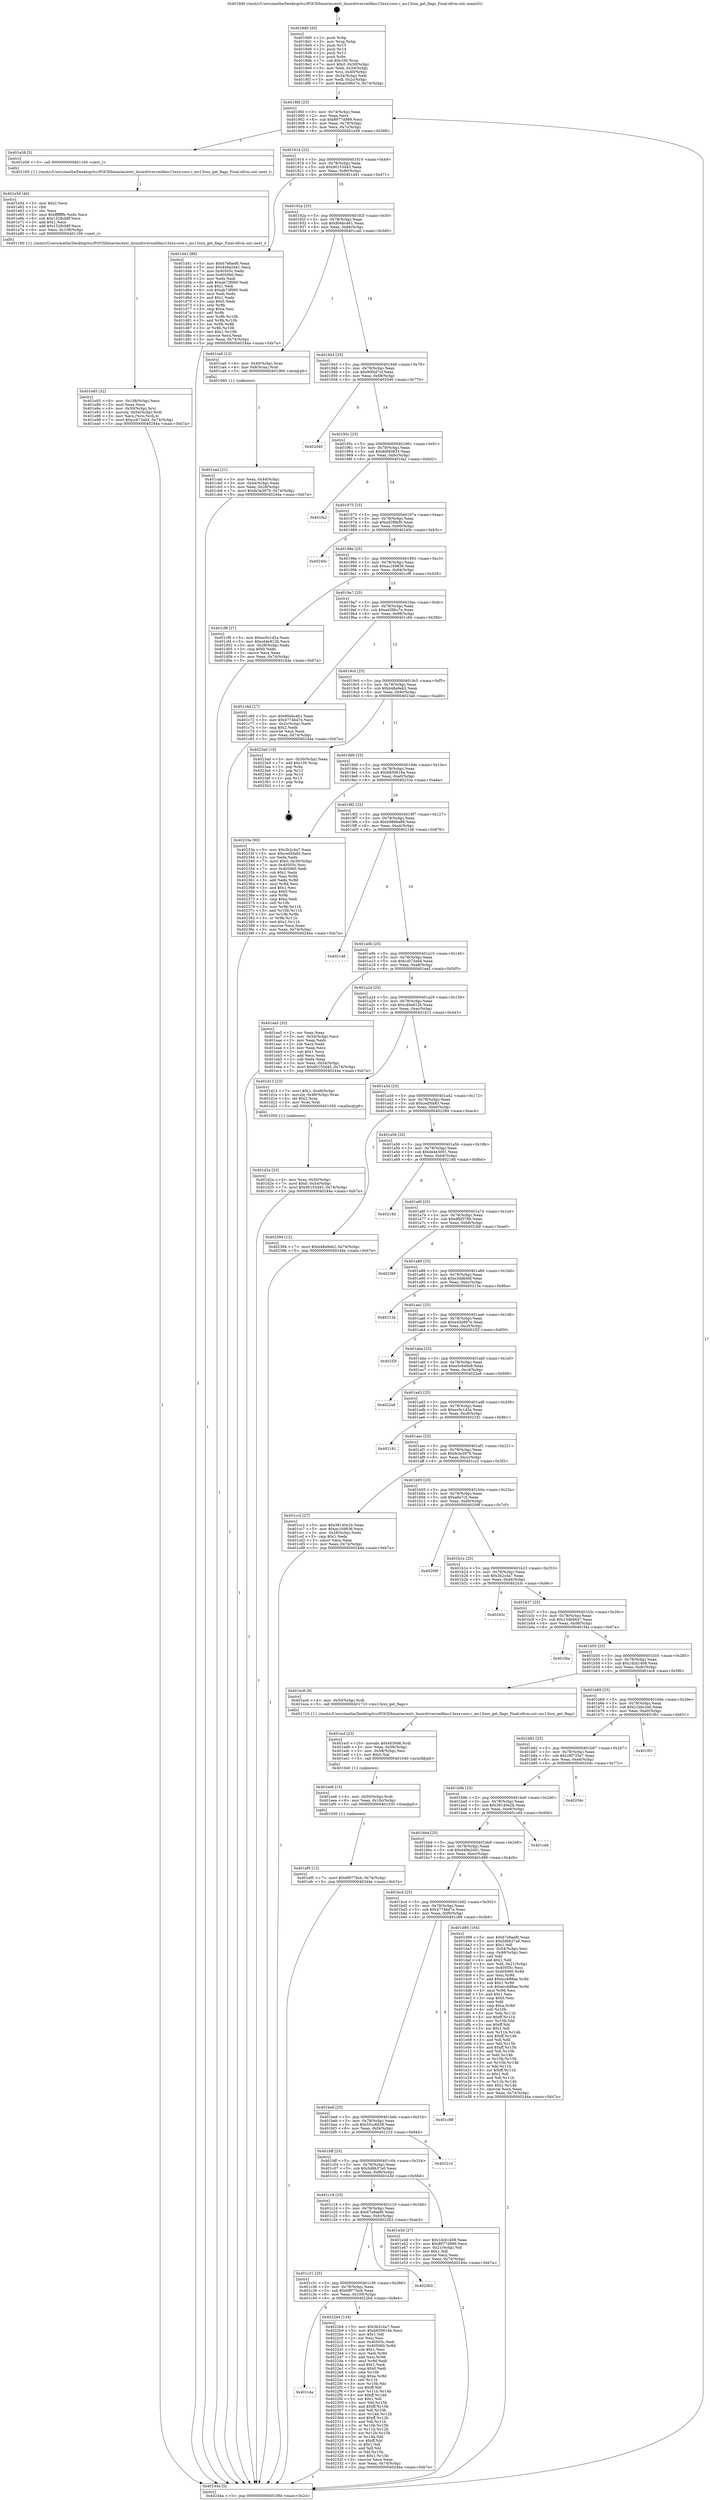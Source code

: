 digraph "0x4018d0" {
  label = "0x4018d0 (/mnt/c/Users/mathe/Desktop/tcc/POCII/binaries/extr_linuxdriversmfdmc13xxx-core.c_mc13xxx_get_flags_Final-ollvm.out::main(0))"
  labelloc = "t"
  node[shape=record]

  Entry [label="",width=0.3,height=0.3,shape=circle,fillcolor=black,style=filled]
  "0x4018fd" [label="{
     0x4018fd [23]\l
     | [instrs]\l
     &nbsp;&nbsp;0x4018fd \<+3\>: mov -0x74(%rbp),%eax\l
     &nbsp;&nbsp;0x401900 \<+2\>: mov %eax,%ecx\l
     &nbsp;&nbsp;0x401902 \<+6\>: sub $0x8977d989,%ecx\l
     &nbsp;&nbsp;0x401908 \<+3\>: mov %eax,-0x78(%rbp)\l
     &nbsp;&nbsp;0x40190b \<+3\>: mov %ecx,-0x7c(%rbp)\l
     &nbsp;&nbsp;0x40190e \<+6\>: je 0000000000401e58 \<main+0x588\>\l
  }"]
  "0x401e58" [label="{
     0x401e58 [5]\l
     | [instrs]\l
     &nbsp;&nbsp;0x401e58 \<+5\>: call 0000000000401160 \<next_i\>\l
     | [calls]\l
     &nbsp;&nbsp;0x401160 \{1\} (/mnt/c/Users/mathe/Desktop/tcc/POCII/binaries/extr_linuxdriversmfdmc13xxx-core.c_mc13xxx_get_flags_Final-ollvm.out::next_i)\l
  }"]
  "0x401914" [label="{
     0x401914 [22]\l
     | [instrs]\l
     &nbsp;&nbsp;0x401914 \<+5\>: jmp 0000000000401919 \<main+0x49\>\l
     &nbsp;&nbsp;0x401919 \<+3\>: mov -0x78(%rbp),%eax\l
     &nbsp;&nbsp;0x40191c \<+5\>: sub $0x90153d45,%eax\l
     &nbsp;&nbsp;0x401921 \<+3\>: mov %eax,-0x80(%rbp)\l
     &nbsp;&nbsp;0x401924 \<+6\>: je 0000000000401d41 \<main+0x471\>\l
  }"]
  Exit [label="",width=0.3,height=0.3,shape=circle,fillcolor=black,style=filled,peripheries=2]
  "0x401d41" [label="{
     0x401d41 [88]\l
     | [instrs]\l
     &nbsp;&nbsp;0x401d41 \<+5\>: mov $0x67e8aef0,%eax\l
     &nbsp;&nbsp;0x401d46 \<+5\>: mov $0x449a2d41,%ecx\l
     &nbsp;&nbsp;0x401d4b \<+7\>: mov 0x40505c,%edx\l
     &nbsp;&nbsp;0x401d52 \<+7\>: mov 0x405060,%esi\l
     &nbsp;&nbsp;0x401d59 \<+2\>: mov %edx,%edi\l
     &nbsp;&nbsp;0x401d5b \<+6\>: add $0xab73f060,%edi\l
     &nbsp;&nbsp;0x401d61 \<+3\>: sub $0x1,%edi\l
     &nbsp;&nbsp;0x401d64 \<+6\>: sub $0xab73f060,%edi\l
     &nbsp;&nbsp;0x401d6a \<+3\>: imul %edi,%edx\l
     &nbsp;&nbsp;0x401d6d \<+3\>: and $0x1,%edx\l
     &nbsp;&nbsp;0x401d70 \<+3\>: cmp $0x0,%edx\l
     &nbsp;&nbsp;0x401d73 \<+4\>: sete %r8b\l
     &nbsp;&nbsp;0x401d77 \<+3\>: cmp $0xa,%esi\l
     &nbsp;&nbsp;0x401d7a \<+4\>: setl %r9b\l
     &nbsp;&nbsp;0x401d7e \<+3\>: mov %r8b,%r10b\l
     &nbsp;&nbsp;0x401d81 \<+3\>: and %r9b,%r10b\l
     &nbsp;&nbsp;0x401d84 \<+3\>: xor %r9b,%r8b\l
     &nbsp;&nbsp;0x401d87 \<+3\>: or %r8b,%r10b\l
     &nbsp;&nbsp;0x401d8a \<+4\>: test $0x1,%r10b\l
     &nbsp;&nbsp;0x401d8e \<+3\>: cmovne %ecx,%eax\l
     &nbsp;&nbsp;0x401d91 \<+3\>: mov %eax,-0x74(%rbp)\l
     &nbsp;&nbsp;0x401d94 \<+5\>: jmp 000000000040244a \<main+0xb7a\>\l
  }"]
  "0x40192a" [label="{
     0x40192a [25]\l
     | [instrs]\l
     &nbsp;&nbsp;0x40192a \<+5\>: jmp 000000000040192f \<main+0x5f\>\l
     &nbsp;&nbsp;0x40192f \<+3\>: mov -0x78(%rbp),%eax\l
     &nbsp;&nbsp;0x401932 \<+5\>: sub $0x90ebc461,%eax\l
     &nbsp;&nbsp;0x401937 \<+6\>: mov %eax,-0x84(%rbp)\l
     &nbsp;&nbsp;0x40193d \<+6\>: je 0000000000401ca0 \<main+0x3d0\>\l
  }"]
  "0x401c4a" [label="{
     0x401c4a\l
  }", style=dashed]
  "0x401ca0" [label="{
     0x401ca0 [13]\l
     | [instrs]\l
     &nbsp;&nbsp;0x401ca0 \<+4\>: mov -0x40(%rbp),%rax\l
     &nbsp;&nbsp;0x401ca4 \<+4\>: mov 0x8(%rax),%rdi\l
     &nbsp;&nbsp;0x401ca8 \<+5\>: call 0000000000401060 \<atoi@plt\>\l
     | [calls]\l
     &nbsp;&nbsp;0x401060 \{1\} (unknown)\l
  }"]
  "0x401943" [label="{
     0x401943 [25]\l
     | [instrs]\l
     &nbsp;&nbsp;0x401943 \<+5\>: jmp 0000000000401948 \<main+0x78\>\l
     &nbsp;&nbsp;0x401948 \<+3\>: mov -0x78(%rbp),%eax\l
     &nbsp;&nbsp;0x40194b \<+5\>: sub $0x90f4d7cf,%eax\l
     &nbsp;&nbsp;0x401950 \<+6\>: mov %eax,-0x88(%rbp)\l
     &nbsp;&nbsp;0x401956 \<+6\>: je 0000000000402040 \<main+0x770\>\l
  }"]
  "0x4022b4" [label="{
     0x4022b4 [134]\l
     | [instrs]\l
     &nbsp;&nbsp;0x4022b4 \<+5\>: mov $0x3b2c4a7,%eax\l
     &nbsp;&nbsp;0x4022b9 \<+5\>: mov $0xb830618a,%ecx\l
     &nbsp;&nbsp;0x4022be \<+2\>: mov $0x1,%dl\l
     &nbsp;&nbsp;0x4022c0 \<+2\>: xor %esi,%esi\l
     &nbsp;&nbsp;0x4022c2 \<+7\>: mov 0x40505c,%edi\l
     &nbsp;&nbsp;0x4022c9 \<+8\>: mov 0x405060,%r8d\l
     &nbsp;&nbsp;0x4022d1 \<+3\>: sub $0x1,%esi\l
     &nbsp;&nbsp;0x4022d4 \<+3\>: mov %edi,%r9d\l
     &nbsp;&nbsp;0x4022d7 \<+3\>: add %esi,%r9d\l
     &nbsp;&nbsp;0x4022da \<+4\>: imul %r9d,%edi\l
     &nbsp;&nbsp;0x4022de \<+3\>: and $0x1,%edi\l
     &nbsp;&nbsp;0x4022e1 \<+3\>: cmp $0x0,%edi\l
     &nbsp;&nbsp;0x4022e4 \<+4\>: sete %r10b\l
     &nbsp;&nbsp;0x4022e8 \<+4\>: cmp $0xa,%r8d\l
     &nbsp;&nbsp;0x4022ec \<+4\>: setl %r11b\l
     &nbsp;&nbsp;0x4022f0 \<+3\>: mov %r10b,%bl\l
     &nbsp;&nbsp;0x4022f3 \<+3\>: xor $0xff,%bl\l
     &nbsp;&nbsp;0x4022f6 \<+3\>: mov %r11b,%r14b\l
     &nbsp;&nbsp;0x4022f9 \<+4\>: xor $0xff,%r14b\l
     &nbsp;&nbsp;0x4022fd \<+3\>: xor $0x1,%dl\l
     &nbsp;&nbsp;0x402300 \<+3\>: mov %bl,%r15b\l
     &nbsp;&nbsp;0x402303 \<+4\>: and $0xff,%r15b\l
     &nbsp;&nbsp;0x402307 \<+3\>: and %dl,%r10b\l
     &nbsp;&nbsp;0x40230a \<+3\>: mov %r14b,%r12b\l
     &nbsp;&nbsp;0x40230d \<+4\>: and $0xff,%r12b\l
     &nbsp;&nbsp;0x402311 \<+3\>: and %dl,%r11b\l
     &nbsp;&nbsp;0x402314 \<+3\>: or %r10b,%r15b\l
     &nbsp;&nbsp;0x402317 \<+3\>: or %r11b,%r12b\l
     &nbsp;&nbsp;0x40231a \<+3\>: xor %r12b,%r15b\l
     &nbsp;&nbsp;0x40231d \<+3\>: or %r14b,%bl\l
     &nbsp;&nbsp;0x402320 \<+3\>: xor $0xff,%bl\l
     &nbsp;&nbsp;0x402323 \<+3\>: or $0x1,%dl\l
     &nbsp;&nbsp;0x402326 \<+2\>: and %dl,%bl\l
     &nbsp;&nbsp;0x402328 \<+3\>: or %bl,%r15b\l
     &nbsp;&nbsp;0x40232b \<+4\>: test $0x1,%r15b\l
     &nbsp;&nbsp;0x40232f \<+3\>: cmovne %ecx,%eax\l
     &nbsp;&nbsp;0x402332 \<+3\>: mov %eax,-0x74(%rbp)\l
     &nbsp;&nbsp;0x402335 \<+5\>: jmp 000000000040244a \<main+0xb7a\>\l
  }"]
  "0x402040" [label="{
     0x402040\l
  }", style=dashed]
  "0x40195c" [label="{
     0x40195c [25]\l
     | [instrs]\l
     &nbsp;&nbsp;0x40195c \<+5\>: jmp 0000000000401961 \<main+0x91\>\l
     &nbsp;&nbsp;0x401961 \<+3\>: mov -0x78(%rbp),%eax\l
     &nbsp;&nbsp;0x401964 \<+5\>: sub $0x94f40835,%eax\l
     &nbsp;&nbsp;0x401969 \<+6\>: mov %eax,-0x8c(%rbp)\l
     &nbsp;&nbsp;0x40196f \<+6\>: je 0000000000401fa2 \<main+0x6d2\>\l
  }"]
  "0x401c31" [label="{
     0x401c31 [25]\l
     | [instrs]\l
     &nbsp;&nbsp;0x401c31 \<+5\>: jmp 0000000000401c36 \<main+0x366\>\l
     &nbsp;&nbsp;0x401c36 \<+3\>: mov -0x78(%rbp),%eax\l
     &nbsp;&nbsp;0x401c39 \<+5\>: sub $0x6f977bcb,%eax\l
     &nbsp;&nbsp;0x401c3e \<+6\>: mov %eax,-0x100(%rbp)\l
     &nbsp;&nbsp;0x401c44 \<+6\>: je 00000000004022b4 \<main+0x9e4\>\l
  }"]
  "0x401fa2" [label="{
     0x401fa2\l
  }", style=dashed]
  "0x401975" [label="{
     0x401975 [25]\l
     | [instrs]\l
     &nbsp;&nbsp;0x401975 \<+5\>: jmp 000000000040197a \<main+0xaa\>\l
     &nbsp;&nbsp;0x40197a \<+3\>: mov -0x78(%rbp),%eax\l
     &nbsp;&nbsp;0x40197d \<+5\>: sub $0xa92f9bf0,%eax\l
     &nbsp;&nbsp;0x401982 \<+6\>: mov %eax,-0x90(%rbp)\l
     &nbsp;&nbsp;0x401988 \<+6\>: je 000000000040240c \<main+0xb3c\>\l
  }"]
  "0x4023b3" [label="{
     0x4023b3\l
  }", style=dashed]
  "0x40240c" [label="{
     0x40240c\l
  }", style=dashed]
  "0x40198e" [label="{
     0x40198e [25]\l
     | [instrs]\l
     &nbsp;&nbsp;0x40198e \<+5\>: jmp 0000000000401993 \<main+0xc3\>\l
     &nbsp;&nbsp;0x401993 \<+3\>: mov -0x78(%rbp),%eax\l
     &nbsp;&nbsp;0x401996 \<+5\>: sub $0xac169836,%eax\l
     &nbsp;&nbsp;0x40199b \<+6\>: mov %eax,-0x94(%rbp)\l
     &nbsp;&nbsp;0x4019a1 \<+6\>: je 0000000000401cf8 \<main+0x428\>\l
  }"]
  "0x401ef5" [label="{
     0x401ef5 [12]\l
     | [instrs]\l
     &nbsp;&nbsp;0x401ef5 \<+7\>: movl $0x6f977bcb,-0x74(%rbp)\l
     &nbsp;&nbsp;0x401efc \<+5\>: jmp 000000000040244a \<main+0xb7a\>\l
  }"]
  "0x401cf8" [label="{
     0x401cf8 [27]\l
     | [instrs]\l
     &nbsp;&nbsp;0x401cf8 \<+5\>: mov $0xec0c1d2a,%eax\l
     &nbsp;&nbsp;0x401cfd \<+5\>: mov $0xcd4e812b,%ecx\l
     &nbsp;&nbsp;0x401d02 \<+3\>: mov -0x28(%rbp),%edx\l
     &nbsp;&nbsp;0x401d05 \<+3\>: cmp $0x0,%edx\l
     &nbsp;&nbsp;0x401d08 \<+3\>: cmove %ecx,%eax\l
     &nbsp;&nbsp;0x401d0b \<+3\>: mov %eax,-0x74(%rbp)\l
     &nbsp;&nbsp;0x401d0e \<+5\>: jmp 000000000040244a \<main+0xb7a\>\l
  }"]
  "0x4019a7" [label="{
     0x4019a7 [25]\l
     | [instrs]\l
     &nbsp;&nbsp;0x4019a7 \<+5\>: jmp 00000000004019ac \<main+0xdc\>\l
     &nbsp;&nbsp;0x4019ac \<+3\>: mov -0x78(%rbp),%eax\l
     &nbsp;&nbsp;0x4019af \<+5\>: sub $0xad38bc7e,%eax\l
     &nbsp;&nbsp;0x4019b4 \<+6\>: mov %eax,-0x98(%rbp)\l
     &nbsp;&nbsp;0x4019ba \<+6\>: je 0000000000401c6d \<main+0x39d\>\l
  }"]
  "0x401ee6" [label="{
     0x401ee6 [15]\l
     | [instrs]\l
     &nbsp;&nbsp;0x401ee6 \<+4\>: mov -0x50(%rbp),%rdi\l
     &nbsp;&nbsp;0x401eea \<+6\>: mov %eax,-0x10c(%rbp)\l
     &nbsp;&nbsp;0x401ef0 \<+5\>: call 0000000000401030 \<free@plt\>\l
     | [calls]\l
     &nbsp;&nbsp;0x401030 \{1\} (unknown)\l
  }"]
  "0x401c6d" [label="{
     0x401c6d [27]\l
     | [instrs]\l
     &nbsp;&nbsp;0x401c6d \<+5\>: mov $0x90ebc461,%eax\l
     &nbsp;&nbsp;0x401c72 \<+5\>: mov $0x4774bd7e,%ecx\l
     &nbsp;&nbsp;0x401c77 \<+3\>: mov -0x2c(%rbp),%edx\l
     &nbsp;&nbsp;0x401c7a \<+3\>: cmp $0x2,%edx\l
     &nbsp;&nbsp;0x401c7d \<+3\>: cmovne %ecx,%eax\l
     &nbsp;&nbsp;0x401c80 \<+3\>: mov %eax,-0x74(%rbp)\l
     &nbsp;&nbsp;0x401c83 \<+5\>: jmp 000000000040244a \<main+0xb7a\>\l
  }"]
  "0x4019c0" [label="{
     0x4019c0 [25]\l
     | [instrs]\l
     &nbsp;&nbsp;0x4019c0 \<+5\>: jmp 00000000004019c5 \<main+0xf5\>\l
     &nbsp;&nbsp;0x4019c5 \<+3\>: mov -0x78(%rbp),%eax\l
     &nbsp;&nbsp;0x4019c8 \<+5\>: sub $0xb48a9eb2,%eax\l
     &nbsp;&nbsp;0x4019cd \<+6\>: mov %eax,-0x9c(%rbp)\l
     &nbsp;&nbsp;0x4019d3 \<+6\>: je 00000000004023a0 \<main+0xad0\>\l
  }"]
  "0x40244a" [label="{
     0x40244a [5]\l
     | [instrs]\l
     &nbsp;&nbsp;0x40244a \<+5\>: jmp 00000000004018fd \<main+0x2d\>\l
  }"]
  "0x4018d0" [label="{
     0x4018d0 [45]\l
     | [instrs]\l
     &nbsp;&nbsp;0x4018d0 \<+1\>: push %rbp\l
     &nbsp;&nbsp;0x4018d1 \<+3\>: mov %rsp,%rbp\l
     &nbsp;&nbsp;0x4018d4 \<+2\>: push %r15\l
     &nbsp;&nbsp;0x4018d6 \<+2\>: push %r14\l
     &nbsp;&nbsp;0x4018d8 \<+2\>: push %r12\l
     &nbsp;&nbsp;0x4018da \<+1\>: push %rbx\l
     &nbsp;&nbsp;0x4018db \<+7\>: sub $0x100,%rsp\l
     &nbsp;&nbsp;0x4018e2 \<+7\>: movl $0x0,-0x30(%rbp)\l
     &nbsp;&nbsp;0x4018e9 \<+3\>: mov %edi,-0x34(%rbp)\l
     &nbsp;&nbsp;0x4018ec \<+4\>: mov %rsi,-0x40(%rbp)\l
     &nbsp;&nbsp;0x4018f0 \<+3\>: mov -0x34(%rbp),%edi\l
     &nbsp;&nbsp;0x4018f3 \<+3\>: mov %edi,-0x2c(%rbp)\l
     &nbsp;&nbsp;0x4018f6 \<+7\>: movl $0xad38bc7e,-0x74(%rbp)\l
  }"]
  "0x401cad" [label="{
     0x401cad [21]\l
     | [instrs]\l
     &nbsp;&nbsp;0x401cad \<+3\>: mov %eax,-0x44(%rbp)\l
     &nbsp;&nbsp;0x401cb0 \<+3\>: mov -0x44(%rbp),%eax\l
     &nbsp;&nbsp;0x401cb3 \<+3\>: mov %eax,-0x28(%rbp)\l
     &nbsp;&nbsp;0x401cb6 \<+7\>: movl $0xfe3a3979,-0x74(%rbp)\l
     &nbsp;&nbsp;0x401cbd \<+5\>: jmp 000000000040244a \<main+0xb7a\>\l
  }"]
  "0x401ecf" [label="{
     0x401ecf [23]\l
     | [instrs]\l
     &nbsp;&nbsp;0x401ecf \<+10\>: movabs $0x4030d6,%rdi\l
     &nbsp;&nbsp;0x401ed9 \<+3\>: mov %eax,-0x58(%rbp)\l
     &nbsp;&nbsp;0x401edc \<+3\>: mov -0x58(%rbp),%esi\l
     &nbsp;&nbsp;0x401edf \<+2\>: mov $0x0,%al\l
     &nbsp;&nbsp;0x401ee1 \<+5\>: call 0000000000401040 \<printf@plt\>\l
     | [calls]\l
     &nbsp;&nbsp;0x401040 \{1\} (unknown)\l
  }"]
  "0x4023a0" [label="{
     0x4023a0 [19]\l
     | [instrs]\l
     &nbsp;&nbsp;0x4023a0 \<+3\>: mov -0x30(%rbp),%eax\l
     &nbsp;&nbsp;0x4023a3 \<+7\>: add $0x100,%rsp\l
     &nbsp;&nbsp;0x4023aa \<+1\>: pop %rbx\l
     &nbsp;&nbsp;0x4023ab \<+2\>: pop %r12\l
     &nbsp;&nbsp;0x4023ad \<+2\>: pop %r14\l
     &nbsp;&nbsp;0x4023af \<+2\>: pop %r15\l
     &nbsp;&nbsp;0x4023b1 \<+1\>: pop %rbp\l
     &nbsp;&nbsp;0x4023b2 \<+1\>: ret\l
  }"]
  "0x4019d9" [label="{
     0x4019d9 [25]\l
     | [instrs]\l
     &nbsp;&nbsp;0x4019d9 \<+5\>: jmp 00000000004019de \<main+0x10e\>\l
     &nbsp;&nbsp;0x4019de \<+3\>: mov -0x78(%rbp),%eax\l
     &nbsp;&nbsp;0x4019e1 \<+5\>: sub $0xb830618a,%eax\l
     &nbsp;&nbsp;0x4019e6 \<+6\>: mov %eax,-0xa0(%rbp)\l
     &nbsp;&nbsp;0x4019ec \<+6\>: je 000000000040233a \<main+0xa6a\>\l
  }"]
  "0x401e85" [label="{
     0x401e85 [32]\l
     | [instrs]\l
     &nbsp;&nbsp;0x401e85 \<+6\>: mov -0x108(%rbp),%ecx\l
     &nbsp;&nbsp;0x401e8b \<+3\>: imul %eax,%ecx\l
     &nbsp;&nbsp;0x401e8e \<+4\>: mov -0x50(%rbp),%rsi\l
     &nbsp;&nbsp;0x401e92 \<+4\>: movslq -0x54(%rbp),%rdi\l
     &nbsp;&nbsp;0x401e96 \<+3\>: mov %ecx,(%rsi,%rdi,4)\l
     &nbsp;&nbsp;0x401e99 \<+7\>: movl $0xccb73a64,-0x74(%rbp)\l
     &nbsp;&nbsp;0x401ea0 \<+5\>: jmp 000000000040244a \<main+0xb7a\>\l
  }"]
  "0x40233a" [label="{
     0x40233a [90]\l
     | [instrs]\l
     &nbsp;&nbsp;0x40233a \<+5\>: mov $0x3b2c4a7,%eax\l
     &nbsp;&nbsp;0x40233f \<+5\>: mov $0xced5fa83,%ecx\l
     &nbsp;&nbsp;0x402344 \<+2\>: xor %edx,%edx\l
     &nbsp;&nbsp;0x402346 \<+7\>: movl $0x0,-0x30(%rbp)\l
     &nbsp;&nbsp;0x40234d \<+7\>: mov 0x40505c,%esi\l
     &nbsp;&nbsp;0x402354 \<+7\>: mov 0x405060,%edi\l
     &nbsp;&nbsp;0x40235b \<+3\>: sub $0x1,%edx\l
     &nbsp;&nbsp;0x40235e \<+3\>: mov %esi,%r8d\l
     &nbsp;&nbsp;0x402361 \<+3\>: add %edx,%r8d\l
     &nbsp;&nbsp;0x402364 \<+4\>: imul %r8d,%esi\l
     &nbsp;&nbsp;0x402368 \<+3\>: and $0x1,%esi\l
     &nbsp;&nbsp;0x40236b \<+3\>: cmp $0x0,%esi\l
     &nbsp;&nbsp;0x40236e \<+4\>: sete %r9b\l
     &nbsp;&nbsp;0x402372 \<+3\>: cmp $0xa,%edi\l
     &nbsp;&nbsp;0x402375 \<+4\>: setl %r10b\l
     &nbsp;&nbsp;0x402379 \<+3\>: mov %r9b,%r11b\l
     &nbsp;&nbsp;0x40237c \<+3\>: and %r10b,%r11b\l
     &nbsp;&nbsp;0x40237f \<+3\>: xor %r10b,%r9b\l
     &nbsp;&nbsp;0x402382 \<+3\>: or %r9b,%r11b\l
     &nbsp;&nbsp;0x402385 \<+4\>: test $0x1,%r11b\l
     &nbsp;&nbsp;0x402389 \<+3\>: cmovne %ecx,%eax\l
     &nbsp;&nbsp;0x40238c \<+3\>: mov %eax,-0x74(%rbp)\l
     &nbsp;&nbsp;0x40238f \<+5\>: jmp 000000000040244a \<main+0xb7a\>\l
  }"]
  "0x4019f2" [label="{
     0x4019f2 [25]\l
     | [instrs]\l
     &nbsp;&nbsp;0x4019f2 \<+5\>: jmp 00000000004019f7 \<main+0x127\>\l
     &nbsp;&nbsp;0x4019f7 \<+3\>: mov -0x78(%rbp),%eax\l
     &nbsp;&nbsp;0x4019fa \<+5\>: sub $0xb9866a89,%eax\l
     &nbsp;&nbsp;0x4019ff \<+6\>: mov %eax,-0xa4(%rbp)\l
     &nbsp;&nbsp;0x401a05 \<+6\>: je 0000000000402146 \<main+0x876\>\l
  }"]
  "0x401e5d" [label="{
     0x401e5d [40]\l
     | [instrs]\l
     &nbsp;&nbsp;0x401e5d \<+5\>: mov $0x2,%ecx\l
     &nbsp;&nbsp;0x401e62 \<+1\>: cltd\l
     &nbsp;&nbsp;0x401e63 \<+2\>: idiv %ecx\l
     &nbsp;&nbsp;0x401e65 \<+6\>: imul $0xfffffffe,%edx,%ecx\l
     &nbsp;&nbsp;0x401e6b \<+6\>: sub $0x1528cb8f,%ecx\l
     &nbsp;&nbsp;0x401e71 \<+3\>: add $0x1,%ecx\l
     &nbsp;&nbsp;0x401e74 \<+6\>: add $0x1528cb8f,%ecx\l
     &nbsp;&nbsp;0x401e7a \<+6\>: mov %ecx,-0x108(%rbp)\l
     &nbsp;&nbsp;0x401e80 \<+5\>: call 0000000000401160 \<next_i\>\l
     | [calls]\l
     &nbsp;&nbsp;0x401160 \{1\} (/mnt/c/Users/mathe/Desktop/tcc/POCII/binaries/extr_linuxdriversmfdmc13xxx-core.c_mc13xxx_get_flags_Final-ollvm.out::next_i)\l
  }"]
  "0x402146" [label="{
     0x402146\l
  }", style=dashed]
  "0x401a0b" [label="{
     0x401a0b [25]\l
     | [instrs]\l
     &nbsp;&nbsp;0x401a0b \<+5\>: jmp 0000000000401a10 \<main+0x140\>\l
     &nbsp;&nbsp;0x401a10 \<+3\>: mov -0x78(%rbp),%eax\l
     &nbsp;&nbsp;0x401a13 \<+5\>: sub $0xccb73a64,%eax\l
     &nbsp;&nbsp;0x401a18 \<+6\>: mov %eax,-0xa8(%rbp)\l
     &nbsp;&nbsp;0x401a1e \<+6\>: je 0000000000401ea5 \<main+0x5d5\>\l
  }"]
  "0x401c18" [label="{
     0x401c18 [25]\l
     | [instrs]\l
     &nbsp;&nbsp;0x401c18 \<+5\>: jmp 0000000000401c1d \<main+0x34d\>\l
     &nbsp;&nbsp;0x401c1d \<+3\>: mov -0x78(%rbp),%eax\l
     &nbsp;&nbsp;0x401c20 \<+5\>: sub $0x67e8aef0,%eax\l
     &nbsp;&nbsp;0x401c25 \<+6\>: mov %eax,-0xfc(%rbp)\l
     &nbsp;&nbsp;0x401c2b \<+6\>: je 00000000004023b3 \<main+0xae3\>\l
  }"]
  "0x401ea5" [label="{
     0x401ea5 [33]\l
     | [instrs]\l
     &nbsp;&nbsp;0x401ea5 \<+2\>: xor %eax,%eax\l
     &nbsp;&nbsp;0x401ea7 \<+3\>: mov -0x54(%rbp),%ecx\l
     &nbsp;&nbsp;0x401eaa \<+2\>: mov %eax,%edx\l
     &nbsp;&nbsp;0x401eac \<+2\>: sub %ecx,%edx\l
     &nbsp;&nbsp;0x401eae \<+2\>: mov %eax,%ecx\l
     &nbsp;&nbsp;0x401eb0 \<+3\>: sub $0x1,%ecx\l
     &nbsp;&nbsp;0x401eb3 \<+2\>: add %ecx,%edx\l
     &nbsp;&nbsp;0x401eb5 \<+2\>: sub %edx,%eax\l
     &nbsp;&nbsp;0x401eb7 \<+3\>: mov %eax,-0x54(%rbp)\l
     &nbsp;&nbsp;0x401eba \<+7\>: movl $0x90153d45,-0x74(%rbp)\l
     &nbsp;&nbsp;0x401ec1 \<+5\>: jmp 000000000040244a \<main+0xb7a\>\l
  }"]
  "0x401a24" [label="{
     0x401a24 [25]\l
     | [instrs]\l
     &nbsp;&nbsp;0x401a24 \<+5\>: jmp 0000000000401a29 \<main+0x159\>\l
     &nbsp;&nbsp;0x401a29 \<+3\>: mov -0x78(%rbp),%eax\l
     &nbsp;&nbsp;0x401a2c \<+5\>: sub $0xcd4e812b,%eax\l
     &nbsp;&nbsp;0x401a31 \<+6\>: mov %eax,-0xac(%rbp)\l
     &nbsp;&nbsp;0x401a37 \<+6\>: je 0000000000401d13 \<main+0x443\>\l
  }"]
  "0x401e3d" [label="{
     0x401e3d [27]\l
     | [instrs]\l
     &nbsp;&nbsp;0x401e3d \<+5\>: mov $0x1dcb1408,%eax\l
     &nbsp;&nbsp;0x401e42 \<+5\>: mov $0x8977d989,%ecx\l
     &nbsp;&nbsp;0x401e47 \<+3\>: mov -0x21(%rbp),%dl\l
     &nbsp;&nbsp;0x401e4a \<+3\>: test $0x1,%dl\l
     &nbsp;&nbsp;0x401e4d \<+3\>: cmovne %ecx,%eax\l
     &nbsp;&nbsp;0x401e50 \<+3\>: mov %eax,-0x74(%rbp)\l
     &nbsp;&nbsp;0x401e53 \<+5\>: jmp 000000000040244a \<main+0xb7a\>\l
  }"]
  "0x401d13" [label="{
     0x401d13 [23]\l
     | [instrs]\l
     &nbsp;&nbsp;0x401d13 \<+7\>: movl $0x1,-0x48(%rbp)\l
     &nbsp;&nbsp;0x401d1a \<+4\>: movslq -0x48(%rbp),%rax\l
     &nbsp;&nbsp;0x401d1e \<+4\>: shl $0x2,%rax\l
     &nbsp;&nbsp;0x401d22 \<+3\>: mov %rax,%rdi\l
     &nbsp;&nbsp;0x401d25 \<+5\>: call 0000000000401050 \<malloc@plt\>\l
     | [calls]\l
     &nbsp;&nbsp;0x401050 \{1\} (unknown)\l
  }"]
  "0x401a3d" [label="{
     0x401a3d [25]\l
     | [instrs]\l
     &nbsp;&nbsp;0x401a3d \<+5\>: jmp 0000000000401a42 \<main+0x172\>\l
     &nbsp;&nbsp;0x401a42 \<+3\>: mov -0x78(%rbp),%eax\l
     &nbsp;&nbsp;0x401a45 \<+5\>: sub $0xced5fa83,%eax\l
     &nbsp;&nbsp;0x401a4a \<+6\>: mov %eax,-0xb0(%rbp)\l
     &nbsp;&nbsp;0x401a50 \<+6\>: je 0000000000402394 \<main+0xac4\>\l
  }"]
  "0x401bff" [label="{
     0x401bff [25]\l
     | [instrs]\l
     &nbsp;&nbsp;0x401bff \<+5\>: jmp 0000000000401c04 \<main+0x334\>\l
     &nbsp;&nbsp;0x401c04 \<+3\>: mov -0x78(%rbp),%eax\l
     &nbsp;&nbsp;0x401c07 \<+5\>: sub $0x5d6b37a0,%eax\l
     &nbsp;&nbsp;0x401c0c \<+6\>: mov %eax,-0xf8(%rbp)\l
     &nbsp;&nbsp;0x401c12 \<+6\>: je 0000000000401e3d \<main+0x56d\>\l
  }"]
  "0x402394" [label="{
     0x402394 [12]\l
     | [instrs]\l
     &nbsp;&nbsp;0x402394 \<+7\>: movl $0xb48a9eb2,-0x74(%rbp)\l
     &nbsp;&nbsp;0x40239b \<+5\>: jmp 000000000040244a \<main+0xb7a\>\l
  }"]
  "0x401a56" [label="{
     0x401a56 [25]\l
     | [instrs]\l
     &nbsp;&nbsp;0x401a56 \<+5\>: jmp 0000000000401a5b \<main+0x18b\>\l
     &nbsp;&nbsp;0x401a5b \<+3\>: mov -0x78(%rbp),%eax\l
     &nbsp;&nbsp;0x401a5e \<+5\>: sub $0xde4e3001,%eax\l
     &nbsp;&nbsp;0x401a63 \<+6\>: mov %eax,-0xb4(%rbp)\l
     &nbsp;&nbsp;0x401a69 \<+6\>: je 000000000040218d \<main+0x8bd\>\l
  }"]
  "0x40221d" [label="{
     0x40221d\l
  }", style=dashed]
  "0x40218d" [label="{
     0x40218d\l
  }", style=dashed]
  "0x401a6f" [label="{
     0x401a6f [25]\l
     | [instrs]\l
     &nbsp;&nbsp;0x401a6f \<+5\>: jmp 0000000000401a74 \<main+0x1a4\>\l
     &nbsp;&nbsp;0x401a74 \<+3\>: mov -0x78(%rbp),%eax\l
     &nbsp;&nbsp;0x401a77 \<+5\>: sub $0xdfbf3786,%eax\l
     &nbsp;&nbsp;0x401a7c \<+6\>: mov %eax,-0xb8(%rbp)\l
     &nbsp;&nbsp;0x401a82 \<+6\>: je 00000000004023bf \<main+0xaef\>\l
  }"]
  "0x401be6" [label="{
     0x401be6 [25]\l
     | [instrs]\l
     &nbsp;&nbsp;0x401be6 \<+5\>: jmp 0000000000401beb \<main+0x31b\>\l
     &nbsp;&nbsp;0x401beb \<+3\>: mov -0x78(%rbp),%eax\l
     &nbsp;&nbsp;0x401bee \<+5\>: sub $0x55cc6d38,%eax\l
     &nbsp;&nbsp;0x401bf3 \<+6\>: mov %eax,-0xf4(%rbp)\l
     &nbsp;&nbsp;0x401bf9 \<+6\>: je 000000000040221d \<main+0x94d\>\l
  }"]
  "0x4023bf" [label="{
     0x4023bf\l
  }", style=dashed]
  "0x401a88" [label="{
     0x401a88 [25]\l
     | [instrs]\l
     &nbsp;&nbsp;0x401a88 \<+5\>: jmp 0000000000401a8d \<main+0x1bd\>\l
     &nbsp;&nbsp;0x401a8d \<+3\>: mov -0x78(%rbp),%eax\l
     &nbsp;&nbsp;0x401a90 \<+5\>: sub $0xe3ddb46f,%eax\l
     &nbsp;&nbsp;0x401a95 \<+6\>: mov %eax,-0xbc(%rbp)\l
     &nbsp;&nbsp;0x401a9b \<+6\>: je 000000000040213a \<main+0x86a\>\l
  }"]
  "0x401c88" [label="{
     0x401c88\l
  }", style=dashed]
  "0x40213a" [label="{
     0x40213a\l
  }", style=dashed]
  "0x401aa1" [label="{
     0x401aa1 [25]\l
     | [instrs]\l
     &nbsp;&nbsp;0x401aa1 \<+5\>: jmp 0000000000401aa6 \<main+0x1d6\>\l
     &nbsp;&nbsp;0x401aa6 \<+3\>: mov -0x78(%rbp),%eax\l
     &nbsp;&nbsp;0x401aa9 \<+5\>: sub $0xe43e887e,%eax\l
     &nbsp;&nbsp;0x401aae \<+6\>: mov %eax,-0xc0(%rbp)\l
     &nbsp;&nbsp;0x401ab4 \<+6\>: je 0000000000401f2f \<main+0x65f\>\l
  }"]
  "0x401bcd" [label="{
     0x401bcd [25]\l
     | [instrs]\l
     &nbsp;&nbsp;0x401bcd \<+5\>: jmp 0000000000401bd2 \<main+0x302\>\l
     &nbsp;&nbsp;0x401bd2 \<+3\>: mov -0x78(%rbp),%eax\l
     &nbsp;&nbsp;0x401bd5 \<+5\>: sub $0x4774bd7e,%eax\l
     &nbsp;&nbsp;0x401bda \<+6\>: mov %eax,-0xf0(%rbp)\l
     &nbsp;&nbsp;0x401be0 \<+6\>: je 0000000000401c88 \<main+0x3b8\>\l
  }"]
  "0x401f2f" [label="{
     0x401f2f\l
  }", style=dashed]
  "0x401aba" [label="{
     0x401aba [25]\l
     | [instrs]\l
     &nbsp;&nbsp;0x401aba \<+5\>: jmp 0000000000401abf \<main+0x1ef\>\l
     &nbsp;&nbsp;0x401abf \<+3\>: mov -0x78(%rbp),%eax\l
     &nbsp;&nbsp;0x401ac2 \<+5\>: sub $0xe5c640e9,%eax\l
     &nbsp;&nbsp;0x401ac7 \<+6\>: mov %eax,-0xc4(%rbp)\l
     &nbsp;&nbsp;0x401acd \<+6\>: je 00000000004022a8 \<main+0x9d8\>\l
  }"]
  "0x401d99" [label="{
     0x401d99 [164]\l
     | [instrs]\l
     &nbsp;&nbsp;0x401d99 \<+5\>: mov $0x67e8aef0,%eax\l
     &nbsp;&nbsp;0x401d9e \<+5\>: mov $0x5d6b37a0,%ecx\l
     &nbsp;&nbsp;0x401da3 \<+2\>: mov $0x1,%dl\l
     &nbsp;&nbsp;0x401da5 \<+3\>: mov -0x54(%rbp),%esi\l
     &nbsp;&nbsp;0x401da8 \<+3\>: cmp -0x48(%rbp),%esi\l
     &nbsp;&nbsp;0x401dab \<+4\>: setl %dil\l
     &nbsp;&nbsp;0x401daf \<+4\>: and $0x1,%dil\l
     &nbsp;&nbsp;0x401db3 \<+4\>: mov %dil,-0x21(%rbp)\l
     &nbsp;&nbsp;0x401db7 \<+7\>: mov 0x40505c,%esi\l
     &nbsp;&nbsp;0x401dbe \<+8\>: mov 0x405060,%r8d\l
     &nbsp;&nbsp;0x401dc6 \<+3\>: mov %esi,%r9d\l
     &nbsp;&nbsp;0x401dc9 \<+7\>: add $0xeccb88ae,%r9d\l
     &nbsp;&nbsp;0x401dd0 \<+4\>: sub $0x1,%r9d\l
     &nbsp;&nbsp;0x401dd4 \<+7\>: sub $0xeccb88ae,%r9d\l
     &nbsp;&nbsp;0x401ddb \<+4\>: imul %r9d,%esi\l
     &nbsp;&nbsp;0x401ddf \<+3\>: and $0x1,%esi\l
     &nbsp;&nbsp;0x401de2 \<+3\>: cmp $0x0,%esi\l
     &nbsp;&nbsp;0x401de5 \<+4\>: sete %dil\l
     &nbsp;&nbsp;0x401de9 \<+4\>: cmp $0xa,%r8d\l
     &nbsp;&nbsp;0x401ded \<+4\>: setl %r10b\l
     &nbsp;&nbsp;0x401df1 \<+3\>: mov %dil,%r11b\l
     &nbsp;&nbsp;0x401df4 \<+4\>: xor $0xff,%r11b\l
     &nbsp;&nbsp;0x401df8 \<+3\>: mov %r10b,%bl\l
     &nbsp;&nbsp;0x401dfb \<+3\>: xor $0xff,%bl\l
     &nbsp;&nbsp;0x401dfe \<+3\>: xor $0x1,%dl\l
     &nbsp;&nbsp;0x401e01 \<+3\>: mov %r11b,%r14b\l
     &nbsp;&nbsp;0x401e04 \<+4\>: and $0xff,%r14b\l
     &nbsp;&nbsp;0x401e08 \<+3\>: and %dl,%dil\l
     &nbsp;&nbsp;0x401e0b \<+3\>: mov %bl,%r15b\l
     &nbsp;&nbsp;0x401e0e \<+4\>: and $0xff,%r15b\l
     &nbsp;&nbsp;0x401e12 \<+3\>: and %dl,%r10b\l
     &nbsp;&nbsp;0x401e15 \<+3\>: or %dil,%r14b\l
     &nbsp;&nbsp;0x401e18 \<+3\>: or %r10b,%r15b\l
     &nbsp;&nbsp;0x401e1b \<+3\>: xor %r15b,%r14b\l
     &nbsp;&nbsp;0x401e1e \<+3\>: or %bl,%r11b\l
     &nbsp;&nbsp;0x401e21 \<+4\>: xor $0xff,%r11b\l
     &nbsp;&nbsp;0x401e25 \<+3\>: or $0x1,%dl\l
     &nbsp;&nbsp;0x401e28 \<+3\>: and %dl,%r11b\l
     &nbsp;&nbsp;0x401e2b \<+3\>: or %r11b,%r14b\l
     &nbsp;&nbsp;0x401e2e \<+4\>: test $0x1,%r14b\l
     &nbsp;&nbsp;0x401e32 \<+3\>: cmovne %ecx,%eax\l
     &nbsp;&nbsp;0x401e35 \<+3\>: mov %eax,-0x74(%rbp)\l
     &nbsp;&nbsp;0x401e38 \<+5\>: jmp 000000000040244a \<main+0xb7a\>\l
  }"]
  "0x4022a8" [label="{
     0x4022a8\l
  }", style=dashed]
  "0x401ad3" [label="{
     0x401ad3 [25]\l
     | [instrs]\l
     &nbsp;&nbsp;0x401ad3 \<+5\>: jmp 0000000000401ad8 \<main+0x208\>\l
     &nbsp;&nbsp;0x401ad8 \<+3\>: mov -0x78(%rbp),%eax\l
     &nbsp;&nbsp;0x401adb \<+5\>: sub $0xec0c1d2a,%eax\l
     &nbsp;&nbsp;0x401ae0 \<+6\>: mov %eax,-0xc8(%rbp)\l
     &nbsp;&nbsp;0x401ae6 \<+6\>: je 0000000000402181 \<main+0x8b1\>\l
  }"]
  "0x401bb4" [label="{
     0x401bb4 [25]\l
     | [instrs]\l
     &nbsp;&nbsp;0x401bb4 \<+5\>: jmp 0000000000401bb9 \<main+0x2e9\>\l
     &nbsp;&nbsp;0x401bb9 \<+3\>: mov -0x78(%rbp),%eax\l
     &nbsp;&nbsp;0x401bbc \<+5\>: sub $0x449a2d41,%eax\l
     &nbsp;&nbsp;0x401bc1 \<+6\>: mov %eax,-0xec(%rbp)\l
     &nbsp;&nbsp;0x401bc7 \<+6\>: je 0000000000401d99 \<main+0x4c9\>\l
  }"]
  "0x402181" [label="{
     0x402181\l
  }", style=dashed]
  "0x401aec" [label="{
     0x401aec [25]\l
     | [instrs]\l
     &nbsp;&nbsp;0x401aec \<+5\>: jmp 0000000000401af1 \<main+0x221\>\l
     &nbsp;&nbsp;0x401af1 \<+3\>: mov -0x78(%rbp),%eax\l
     &nbsp;&nbsp;0x401af4 \<+5\>: sub $0xfe3a3979,%eax\l
     &nbsp;&nbsp;0x401af9 \<+6\>: mov %eax,-0xcc(%rbp)\l
     &nbsp;&nbsp;0x401aff \<+6\>: je 0000000000401cc2 \<main+0x3f2\>\l
  }"]
  "0x401cdd" [label="{
     0x401cdd\l
  }", style=dashed]
  "0x401cc2" [label="{
     0x401cc2 [27]\l
     | [instrs]\l
     &nbsp;&nbsp;0x401cc2 \<+5\>: mov $0x38140e2b,%eax\l
     &nbsp;&nbsp;0x401cc7 \<+5\>: mov $0xac169836,%ecx\l
     &nbsp;&nbsp;0x401ccc \<+3\>: mov -0x28(%rbp),%edx\l
     &nbsp;&nbsp;0x401ccf \<+3\>: cmp $0x1,%edx\l
     &nbsp;&nbsp;0x401cd2 \<+3\>: cmovl %ecx,%eax\l
     &nbsp;&nbsp;0x401cd5 \<+3\>: mov %eax,-0x74(%rbp)\l
     &nbsp;&nbsp;0x401cd8 \<+5\>: jmp 000000000040244a \<main+0xb7a\>\l
  }"]
  "0x401b05" [label="{
     0x401b05 [25]\l
     | [instrs]\l
     &nbsp;&nbsp;0x401b05 \<+5\>: jmp 0000000000401b0a \<main+0x23a\>\l
     &nbsp;&nbsp;0x401b0a \<+3\>: mov -0x78(%rbp),%eax\l
     &nbsp;&nbsp;0x401b0d \<+5\>: sub $0xa6e7c5,%eax\l
     &nbsp;&nbsp;0x401b12 \<+6\>: mov %eax,-0xd0(%rbp)\l
     &nbsp;&nbsp;0x401b18 \<+6\>: je 000000000040209f \<main+0x7cf\>\l
  }"]
  "0x401d2a" [label="{
     0x401d2a [23]\l
     | [instrs]\l
     &nbsp;&nbsp;0x401d2a \<+4\>: mov %rax,-0x50(%rbp)\l
     &nbsp;&nbsp;0x401d2e \<+7\>: movl $0x0,-0x54(%rbp)\l
     &nbsp;&nbsp;0x401d35 \<+7\>: movl $0x90153d45,-0x74(%rbp)\l
     &nbsp;&nbsp;0x401d3c \<+5\>: jmp 000000000040244a \<main+0xb7a\>\l
  }"]
  "0x401b9b" [label="{
     0x401b9b [25]\l
     | [instrs]\l
     &nbsp;&nbsp;0x401b9b \<+5\>: jmp 0000000000401ba0 \<main+0x2d0\>\l
     &nbsp;&nbsp;0x401ba0 \<+3\>: mov -0x78(%rbp),%eax\l
     &nbsp;&nbsp;0x401ba3 \<+5\>: sub $0x38140e2b,%eax\l
     &nbsp;&nbsp;0x401ba8 \<+6\>: mov %eax,-0xe8(%rbp)\l
     &nbsp;&nbsp;0x401bae \<+6\>: je 0000000000401cdd \<main+0x40d\>\l
  }"]
  "0x40209f" [label="{
     0x40209f\l
  }", style=dashed]
  "0x401b1e" [label="{
     0x401b1e [25]\l
     | [instrs]\l
     &nbsp;&nbsp;0x401b1e \<+5\>: jmp 0000000000401b23 \<main+0x253\>\l
     &nbsp;&nbsp;0x401b23 \<+3\>: mov -0x78(%rbp),%eax\l
     &nbsp;&nbsp;0x401b26 \<+5\>: sub $0x3b2c4a7,%eax\l
     &nbsp;&nbsp;0x401b2b \<+6\>: mov %eax,-0xd4(%rbp)\l
     &nbsp;&nbsp;0x401b31 \<+6\>: je 000000000040243c \<main+0xb6c\>\l
  }"]
  "0x40204c" [label="{
     0x40204c\l
  }", style=dashed]
  "0x40243c" [label="{
     0x40243c\l
  }", style=dashed]
  "0x401b37" [label="{
     0x401b37 [25]\l
     | [instrs]\l
     &nbsp;&nbsp;0x401b37 \<+5\>: jmp 0000000000401b3c \<main+0x26c\>\l
     &nbsp;&nbsp;0x401b3c \<+3\>: mov -0x78(%rbp),%eax\l
     &nbsp;&nbsp;0x401b3f \<+5\>: sub $0x13db9447,%eax\l
     &nbsp;&nbsp;0x401b44 \<+6\>: mov %eax,-0xd8(%rbp)\l
     &nbsp;&nbsp;0x401b4a \<+6\>: je 0000000000401f4a \<main+0x67a\>\l
  }"]
  "0x401b82" [label="{
     0x401b82 [25]\l
     | [instrs]\l
     &nbsp;&nbsp;0x401b82 \<+5\>: jmp 0000000000401b87 \<main+0x2b7\>\l
     &nbsp;&nbsp;0x401b87 \<+3\>: mov -0x78(%rbp),%eax\l
     &nbsp;&nbsp;0x401b8a \<+5\>: sub $0x26f735a7,%eax\l
     &nbsp;&nbsp;0x401b8f \<+6\>: mov %eax,-0xe4(%rbp)\l
     &nbsp;&nbsp;0x401b95 \<+6\>: je 000000000040204c \<main+0x77c\>\l
  }"]
  "0x401f4a" [label="{
     0x401f4a\l
  }", style=dashed]
  "0x401b50" [label="{
     0x401b50 [25]\l
     | [instrs]\l
     &nbsp;&nbsp;0x401b50 \<+5\>: jmp 0000000000401b55 \<main+0x285\>\l
     &nbsp;&nbsp;0x401b55 \<+3\>: mov -0x78(%rbp),%eax\l
     &nbsp;&nbsp;0x401b58 \<+5\>: sub $0x1dcb1408,%eax\l
     &nbsp;&nbsp;0x401b5d \<+6\>: mov %eax,-0xdc(%rbp)\l
     &nbsp;&nbsp;0x401b63 \<+6\>: je 0000000000401ec6 \<main+0x5f6\>\l
  }"]
  "0x401f01" [label="{
     0x401f01\l
  }", style=dashed]
  "0x401ec6" [label="{
     0x401ec6 [9]\l
     | [instrs]\l
     &nbsp;&nbsp;0x401ec6 \<+4\>: mov -0x50(%rbp),%rdi\l
     &nbsp;&nbsp;0x401eca \<+5\>: call 0000000000401710 \<mc13xxx_get_flags\>\l
     | [calls]\l
     &nbsp;&nbsp;0x401710 \{1\} (/mnt/c/Users/mathe/Desktop/tcc/POCII/binaries/extr_linuxdriversmfdmc13xxx-core.c_mc13xxx_get_flags_Final-ollvm.out::mc13xxx_get_flags)\l
  }"]
  "0x401b69" [label="{
     0x401b69 [25]\l
     | [instrs]\l
     &nbsp;&nbsp;0x401b69 \<+5\>: jmp 0000000000401b6e \<main+0x29e\>\l
     &nbsp;&nbsp;0x401b6e \<+3\>: mov -0x78(%rbp),%eax\l
     &nbsp;&nbsp;0x401b71 \<+5\>: sub $0x21bbc3a0,%eax\l
     &nbsp;&nbsp;0x401b76 \<+6\>: mov %eax,-0xe0(%rbp)\l
     &nbsp;&nbsp;0x401b7c \<+6\>: je 0000000000401f01 \<main+0x631\>\l
  }"]
  Entry -> "0x4018d0" [label=" 1"]
  "0x4018fd" -> "0x401e58" [label=" 1"]
  "0x4018fd" -> "0x401914" [label=" 17"]
  "0x4023a0" -> Exit [label=" 1"]
  "0x401914" -> "0x401d41" [label=" 2"]
  "0x401914" -> "0x40192a" [label=" 15"]
  "0x402394" -> "0x40244a" [label=" 1"]
  "0x40192a" -> "0x401ca0" [label=" 1"]
  "0x40192a" -> "0x401943" [label=" 14"]
  "0x40233a" -> "0x40244a" [label=" 1"]
  "0x401943" -> "0x402040" [label=" 0"]
  "0x401943" -> "0x40195c" [label=" 14"]
  "0x4022b4" -> "0x40244a" [label=" 1"]
  "0x40195c" -> "0x401fa2" [label=" 0"]
  "0x40195c" -> "0x401975" [label=" 14"]
  "0x401c31" -> "0x4022b4" [label=" 1"]
  "0x401975" -> "0x40240c" [label=" 0"]
  "0x401975" -> "0x40198e" [label=" 14"]
  "0x401c31" -> "0x401c4a" [label=" 0"]
  "0x40198e" -> "0x401cf8" [label=" 1"]
  "0x40198e" -> "0x4019a7" [label=" 13"]
  "0x401c18" -> "0x4023b3" [label=" 0"]
  "0x4019a7" -> "0x401c6d" [label=" 1"]
  "0x4019a7" -> "0x4019c0" [label=" 12"]
  "0x401c6d" -> "0x40244a" [label=" 1"]
  "0x4018d0" -> "0x4018fd" [label=" 1"]
  "0x40244a" -> "0x4018fd" [label=" 17"]
  "0x401ca0" -> "0x401cad" [label=" 1"]
  "0x401cad" -> "0x40244a" [label=" 1"]
  "0x401c18" -> "0x401c31" [label=" 1"]
  "0x4019c0" -> "0x4023a0" [label=" 1"]
  "0x4019c0" -> "0x4019d9" [label=" 11"]
  "0x401ef5" -> "0x40244a" [label=" 1"]
  "0x4019d9" -> "0x40233a" [label=" 1"]
  "0x4019d9" -> "0x4019f2" [label=" 10"]
  "0x401ee6" -> "0x401ef5" [label=" 1"]
  "0x4019f2" -> "0x402146" [label=" 0"]
  "0x4019f2" -> "0x401a0b" [label=" 10"]
  "0x401ecf" -> "0x401ee6" [label=" 1"]
  "0x401a0b" -> "0x401ea5" [label=" 1"]
  "0x401a0b" -> "0x401a24" [label=" 9"]
  "0x401ec6" -> "0x401ecf" [label=" 1"]
  "0x401a24" -> "0x401d13" [label=" 1"]
  "0x401a24" -> "0x401a3d" [label=" 8"]
  "0x401ea5" -> "0x40244a" [label=" 1"]
  "0x401a3d" -> "0x402394" [label=" 1"]
  "0x401a3d" -> "0x401a56" [label=" 7"]
  "0x401e5d" -> "0x401e85" [label=" 1"]
  "0x401a56" -> "0x40218d" [label=" 0"]
  "0x401a56" -> "0x401a6f" [label=" 7"]
  "0x401e58" -> "0x401e5d" [label=" 1"]
  "0x401a6f" -> "0x4023bf" [label=" 0"]
  "0x401a6f" -> "0x401a88" [label=" 7"]
  "0x401bff" -> "0x401c18" [label=" 1"]
  "0x401a88" -> "0x40213a" [label=" 0"]
  "0x401a88" -> "0x401aa1" [label=" 7"]
  "0x401bff" -> "0x401e3d" [label=" 2"]
  "0x401aa1" -> "0x401f2f" [label=" 0"]
  "0x401aa1" -> "0x401aba" [label=" 7"]
  "0x401be6" -> "0x401bff" [label=" 3"]
  "0x401aba" -> "0x4022a8" [label=" 0"]
  "0x401aba" -> "0x401ad3" [label=" 7"]
  "0x401be6" -> "0x40221d" [label=" 0"]
  "0x401ad3" -> "0x402181" [label=" 0"]
  "0x401ad3" -> "0x401aec" [label=" 7"]
  "0x401bcd" -> "0x401be6" [label=" 3"]
  "0x401aec" -> "0x401cc2" [label=" 1"]
  "0x401aec" -> "0x401b05" [label=" 6"]
  "0x401cc2" -> "0x40244a" [label=" 1"]
  "0x401cf8" -> "0x40244a" [label=" 1"]
  "0x401d13" -> "0x401d2a" [label=" 1"]
  "0x401d2a" -> "0x40244a" [label=" 1"]
  "0x401d41" -> "0x40244a" [label=" 2"]
  "0x401bcd" -> "0x401c88" [label=" 0"]
  "0x401b05" -> "0x40209f" [label=" 0"]
  "0x401b05" -> "0x401b1e" [label=" 6"]
  "0x401d99" -> "0x40244a" [label=" 2"]
  "0x401b1e" -> "0x40243c" [label=" 0"]
  "0x401b1e" -> "0x401b37" [label=" 6"]
  "0x401bb4" -> "0x401bcd" [label=" 3"]
  "0x401b37" -> "0x401f4a" [label=" 0"]
  "0x401b37" -> "0x401b50" [label=" 6"]
  "0x401e3d" -> "0x40244a" [label=" 2"]
  "0x401b50" -> "0x401ec6" [label=" 1"]
  "0x401b50" -> "0x401b69" [label=" 5"]
  "0x401b9b" -> "0x401bb4" [label=" 5"]
  "0x401b69" -> "0x401f01" [label=" 0"]
  "0x401b69" -> "0x401b82" [label=" 5"]
  "0x401bb4" -> "0x401d99" [label=" 2"]
  "0x401b82" -> "0x40204c" [label=" 0"]
  "0x401b82" -> "0x401b9b" [label=" 5"]
  "0x401e85" -> "0x40244a" [label=" 1"]
  "0x401b9b" -> "0x401cdd" [label=" 0"]
}
